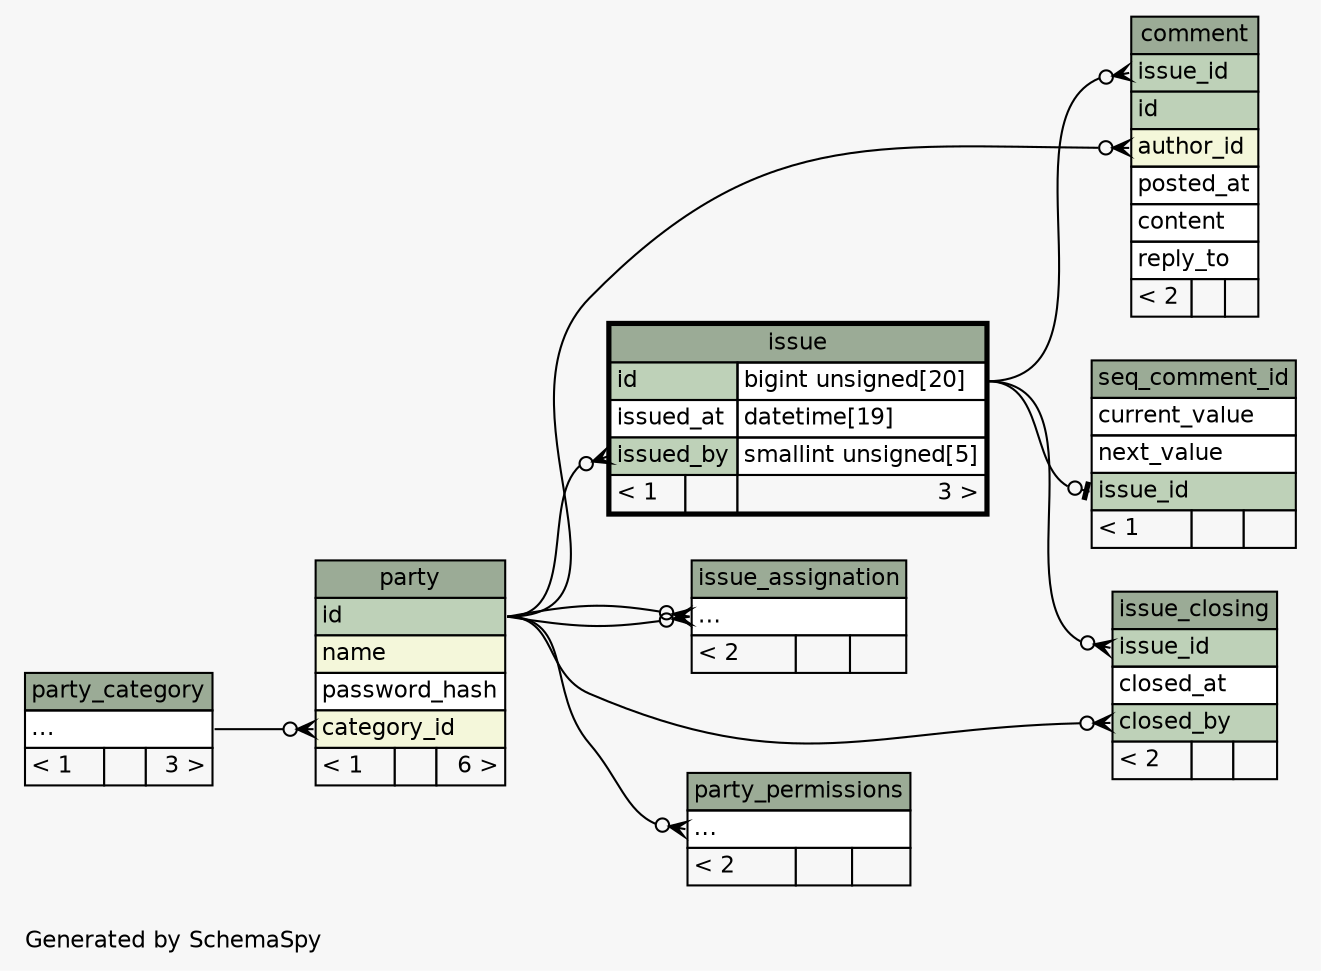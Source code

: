 // dot 2.38.0 on Linux 3.19.0-18-generic
// SchemaSpy rev 590
digraph "twoDegreesRelationshipsDiagram" {
  graph [
    rankdir="RL"
    bgcolor="#f7f7f7"
    label="\nGenerated by SchemaSpy"
    labeljust="l"
    nodesep="0.18"
    ranksep="0.46"
    fontname="Helvetica"
    fontsize="11"
  ];
  node [
    fontname="Helvetica"
    fontsize="11"
    shape="plaintext"
  ];
  edge [
    arrowsize="0.8"
  ];
  "comment":"author_id":w -> "party":"id":e [arrowhead=none dir=back arrowtail=crowodot];
  "comment":"issue_id":w -> "issue":"id.type":e [arrowhead=none dir=back arrowtail=crowodot];
  "issue":"issued_by":w -> "party":"id":e [arrowhead=none dir=back arrowtail=crowodot];
  "issue_assignation":"elipses":w -> "party":"id":e [arrowhead=none dir=back arrowtail=crowodot];
  "issue_assignation":"elipses":w -> "party":"id":e [arrowhead=none dir=back arrowtail=crowodot];
  "issue_closing":"closed_by":w -> "party":"id":e [arrowhead=none dir=back arrowtail=crowodot];
  "issue_closing":"issue_id":w -> "issue":"id.type":e [arrowhead=none dir=back arrowtail=crowodot];
  "party":"category_id":w -> "party_category":"elipses":e [arrowhead=none dir=back arrowtail=crowodot];
  "party_permissions":"elipses":w -> "party":"id":e [arrowhead=none dir=back arrowtail=crowodot];
  "seq_comment_id":"issue_id":w -> "issue":"id.type":e [arrowhead=none dir=back arrowtail=teeodot];
  "comment" [
    label=<
    <TABLE BORDER="0" CELLBORDER="1" CELLSPACING="0" BGCOLOR="#ffffff">
      <TR><TD COLSPAN="3" BGCOLOR="#9bab96" ALIGN="CENTER">comment</TD></TR>
      <TR><TD PORT="issue_id" COLSPAN="3" BGCOLOR="#bed1b8" ALIGN="LEFT">issue_id</TD></TR>
      <TR><TD PORT="id" COLSPAN="3" BGCOLOR="#bed1b8" ALIGN="LEFT">id</TD></TR>
      <TR><TD PORT="author_id" COLSPAN="3" BGCOLOR="#f4f7da" ALIGN="LEFT">author_id</TD></TR>
      <TR><TD PORT="posted_at" COLSPAN="3" ALIGN="LEFT">posted_at</TD></TR>
      <TR><TD PORT="content" COLSPAN="3" ALIGN="LEFT">content</TD></TR>
      <TR><TD PORT="reply_to" COLSPAN="3" ALIGN="LEFT">reply_to</TD></TR>
      <TR><TD ALIGN="LEFT" BGCOLOR="#f7f7f7">&lt; 2</TD><TD ALIGN="RIGHT" BGCOLOR="#f7f7f7">  </TD><TD ALIGN="RIGHT" BGCOLOR="#f7f7f7">  </TD></TR>
    </TABLE>>
    URL="comment.html"
    tooltip="comment"
  ];
  "issue" [
    label=<
    <TABLE BORDER="2" CELLBORDER="1" CELLSPACING="0" BGCOLOR="#ffffff">
      <TR><TD COLSPAN="3" BGCOLOR="#9bab96" ALIGN="CENTER">issue</TD></TR>
      <TR><TD PORT="id" COLSPAN="2" BGCOLOR="#bed1b8" ALIGN="LEFT">id</TD><TD PORT="id.type" ALIGN="LEFT">bigint unsigned[20]</TD></TR>
      <TR><TD PORT="issued_at" COLSPAN="2" ALIGN="LEFT">issued_at</TD><TD PORT="issued_at.type" ALIGN="LEFT">datetime[19]</TD></TR>
      <TR><TD PORT="issued_by" COLSPAN="2" BGCOLOR="#bed1b8" ALIGN="LEFT">issued_by</TD><TD PORT="issued_by.type" ALIGN="LEFT">smallint unsigned[5]</TD></TR>
      <TR><TD ALIGN="LEFT" BGCOLOR="#f7f7f7">&lt; 1</TD><TD ALIGN="RIGHT" BGCOLOR="#f7f7f7">  </TD><TD ALIGN="RIGHT" BGCOLOR="#f7f7f7">3 &gt;</TD></TR>
    </TABLE>>
    URL="issue.html"
    tooltip="issue"
  ];
  "issue_assignation" [
    label=<
    <TABLE BORDER="0" CELLBORDER="1" CELLSPACING="0" BGCOLOR="#ffffff">
      <TR><TD COLSPAN="3" BGCOLOR="#9bab96" ALIGN="CENTER">issue_assignation</TD></TR>
      <TR><TD PORT="elipses" COLSPAN="3" ALIGN="LEFT">...</TD></TR>
      <TR><TD ALIGN="LEFT" BGCOLOR="#f7f7f7">&lt; 2</TD><TD ALIGN="RIGHT" BGCOLOR="#f7f7f7">  </TD><TD ALIGN="RIGHT" BGCOLOR="#f7f7f7">  </TD></TR>
    </TABLE>>
    URL="issue_assignation.html"
    tooltip="issue_assignation"
  ];
  "issue_closing" [
    label=<
    <TABLE BORDER="0" CELLBORDER="1" CELLSPACING="0" BGCOLOR="#ffffff">
      <TR><TD COLSPAN="3" BGCOLOR="#9bab96" ALIGN="CENTER">issue_closing</TD></TR>
      <TR><TD PORT="issue_id" COLSPAN="3" BGCOLOR="#bed1b8" ALIGN="LEFT">issue_id</TD></TR>
      <TR><TD PORT="closed_at" COLSPAN="3" ALIGN="LEFT">closed_at</TD></TR>
      <TR><TD PORT="closed_by" COLSPAN="3" BGCOLOR="#bed1b8" ALIGN="LEFT">closed_by</TD></TR>
      <TR><TD ALIGN="LEFT" BGCOLOR="#f7f7f7">&lt; 2</TD><TD ALIGN="RIGHT" BGCOLOR="#f7f7f7">  </TD><TD ALIGN="RIGHT" BGCOLOR="#f7f7f7">  </TD></TR>
    </TABLE>>
    URL="issue_closing.html"
    tooltip="issue_closing"
  ];
  "party" [
    label=<
    <TABLE BORDER="0" CELLBORDER="1" CELLSPACING="0" BGCOLOR="#ffffff">
      <TR><TD COLSPAN="3" BGCOLOR="#9bab96" ALIGN="CENTER">party</TD></TR>
      <TR><TD PORT="id" COLSPAN="3" BGCOLOR="#bed1b8" ALIGN="LEFT">id</TD></TR>
      <TR><TD PORT="name" COLSPAN="3" BGCOLOR="#f4f7da" ALIGN="LEFT">name</TD></TR>
      <TR><TD PORT="password_hash" COLSPAN="3" ALIGN="LEFT">password_hash</TD></TR>
      <TR><TD PORT="category_id" COLSPAN="3" BGCOLOR="#f4f7da" ALIGN="LEFT">category_id</TD></TR>
      <TR><TD ALIGN="LEFT" BGCOLOR="#f7f7f7">&lt; 1</TD><TD ALIGN="RIGHT" BGCOLOR="#f7f7f7">  </TD><TD ALIGN="RIGHT" BGCOLOR="#f7f7f7">6 &gt;</TD></TR>
    </TABLE>>
    URL="party.html"
    tooltip="party"
  ];
  "party_category" [
    label=<
    <TABLE BORDER="0" CELLBORDER="1" CELLSPACING="0" BGCOLOR="#ffffff">
      <TR><TD COLSPAN="3" BGCOLOR="#9bab96" ALIGN="CENTER">party_category</TD></TR>
      <TR><TD PORT="elipses" COLSPAN="3" ALIGN="LEFT">...</TD></TR>
      <TR><TD ALIGN="LEFT" BGCOLOR="#f7f7f7">&lt; 1</TD><TD ALIGN="RIGHT" BGCOLOR="#f7f7f7">  </TD><TD ALIGN="RIGHT" BGCOLOR="#f7f7f7">3 &gt;</TD></TR>
    </TABLE>>
    URL="party_category.html"
    tooltip="party_category"
  ];
  "party_permissions" [
    label=<
    <TABLE BORDER="0" CELLBORDER="1" CELLSPACING="0" BGCOLOR="#ffffff">
      <TR><TD COLSPAN="3" BGCOLOR="#9bab96" ALIGN="CENTER">party_permissions</TD></TR>
      <TR><TD PORT="elipses" COLSPAN="3" ALIGN="LEFT">...</TD></TR>
      <TR><TD ALIGN="LEFT" BGCOLOR="#f7f7f7">&lt; 2</TD><TD ALIGN="RIGHT" BGCOLOR="#f7f7f7">  </TD><TD ALIGN="RIGHT" BGCOLOR="#f7f7f7">  </TD></TR>
    </TABLE>>
    URL="party_permissions.html"
    tooltip="party_permissions"
  ];
  "seq_comment_id" [
    label=<
    <TABLE BORDER="0" CELLBORDER="1" CELLSPACING="0" BGCOLOR="#ffffff">
      <TR><TD COLSPAN="3" BGCOLOR="#9bab96" ALIGN="CENTER">seq_comment_id</TD></TR>
      <TR><TD PORT="current_value" COLSPAN="3" ALIGN="LEFT">current_value</TD></TR>
      <TR><TD PORT="next_value" COLSPAN="3" ALIGN="LEFT">next_value</TD></TR>
      <TR><TD PORT="issue_id" COLSPAN="3" BGCOLOR="#bed1b8" ALIGN="LEFT">issue_id</TD></TR>
      <TR><TD ALIGN="LEFT" BGCOLOR="#f7f7f7">&lt; 1</TD><TD ALIGN="RIGHT" BGCOLOR="#f7f7f7">  </TD><TD ALIGN="RIGHT" BGCOLOR="#f7f7f7">  </TD></TR>
    </TABLE>>
    URL="seq_comment_id.html"
    tooltip="seq_comment_id"
  ];
}
